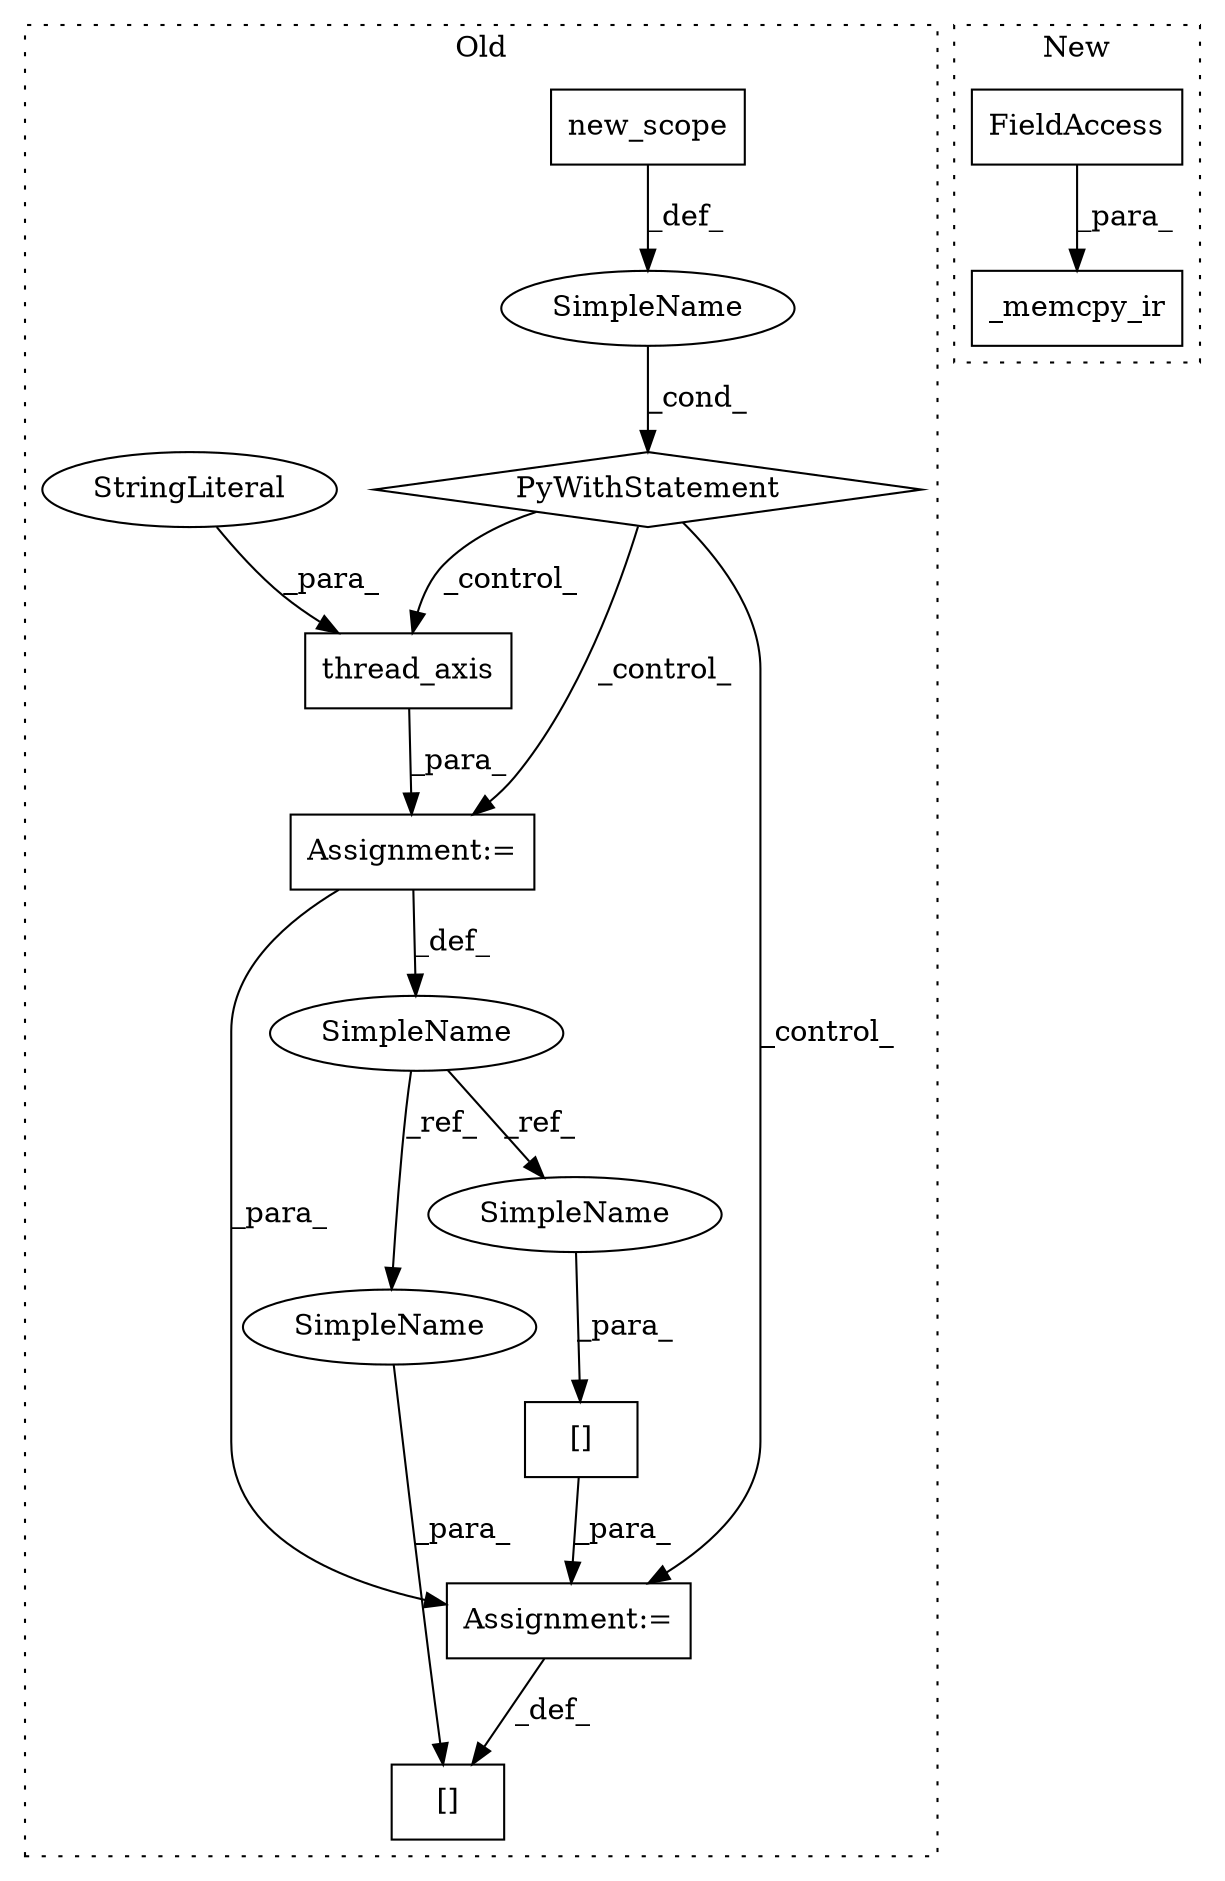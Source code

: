 digraph G {
subgraph cluster0 {
1 [label="[]" a="2" s="2410,2422" l="9,1" shape="box"];
4 [label="thread_axis" a="32" s="2044,2068" l="12,1" shape="box"];
5 [label="[]" a="2" s="2397,2408" l="8,1" shape="box"];
6 [label="SimpleName" a="42" s="" l="" shape="ellipse"];
7 [label="PyWithStatement" a="104" s="2004,2028" l="10,2" shape="diamond"];
8 [label="SimpleName" a="42" s="2367" l="3" shape="ellipse"];
9 [label="StringLiteral" a="45" s="2056" l="12" shape="ellipse"];
10 [label="new_scope" a="32" s="2017" l="11" shape="box"];
11 [label="Assignment:=" a="7" s="2370" l="1" shape="box"];
12 [label="Assignment:=" a="7" s="2409" l="1" shape="box"];
13 [label="SimpleName" a="42" s="2419" l="3" shape="ellipse"];
14 [label="SimpleName" a="42" s="2405" l="3" shape="ellipse"];
label = "Old";
style="dotted";
}
subgraph cluster1 {
2 [label="_memcpy_ir" a="32" s="2551,2592" l="11,1" shape="box"];
3 [label="FieldAccess" a="22" s="2582" l="10" shape="box"];
label = "New";
style="dotted";
}
1 -> 12 [label="_para_"];
3 -> 2 [label="_para_"];
4 -> 11 [label="_para_"];
6 -> 7 [label="_cond_"];
7 -> 12 [label="_control_"];
7 -> 4 [label="_control_"];
7 -> 11 [label="_control_"];
8 -> 14 [label="_ref_"];
8 -> 13 [label="_ref_"];
9 -> 4 [label="_para_"];
10 -> 6 [label="_def_"];
11 -> 8 [label="_def_"];
11 -> 12 [label="_para_"];
12 -> 5 [label="_def_"];
13 -> 1 [label="_para_"];
14 -> 5 [label="_para_"];
}
